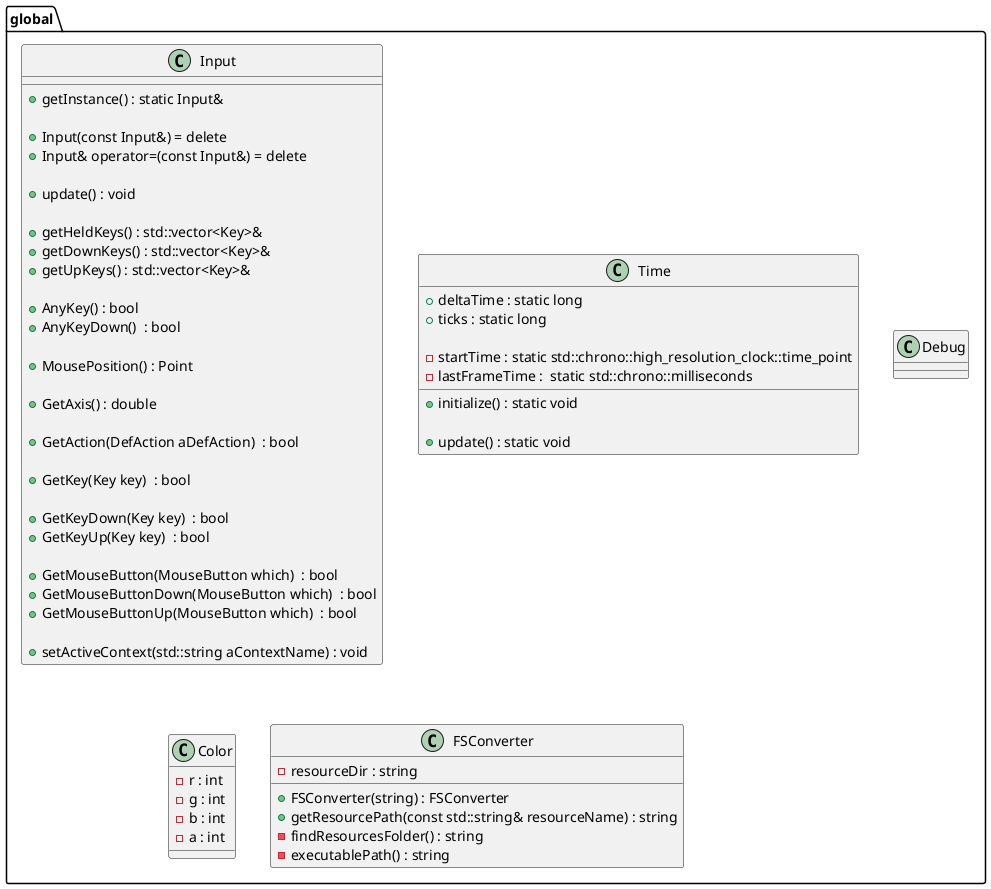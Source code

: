@startuml globalPackageClassDiagram
package global{
class Input{
    + getInstance() : static Input&

    + Input(const Input&) = delete
    + Input& operator=(const Input&) = delete

    + update() : void 

    + getHeldKeys() : std::vector<Key>& 
    + getDownKeys() : std::vector<Key>& 
    + getUpKeys() : std::vector<Key>& 

    + AnyKey() : bool
    + AnyKeyDown()  : bool 

    + MousePosition() : Point 

    + GetAxis() : double 

    + GetAction(DefAction aDefAction)  : bool 

    + GetKey(Key key)  : bool 

    + GetKeyDown(Key key)  : bool 
    + GetKeyUp(Key key)  : bool 

    + GetMouseButton(MouseButton which)  : bool 
    + GetMouseButtonDown(MouseButton which)  : bool 
    + GetMouseButtonUp(MouseButton which)  : bool 

    + setActiveContext(std::string aContextName) : void 
}


class Time{
    + initialize() : static void 

    + update() : static void

    + deltaTime : static long
    + ticks : static long 

    - startTime : static std::chrono::high_resolution_clock::time_point 
    - lastFrameTime :  static std::chrono::milliseconds
}

class Debug{}

class Color{
    - r : int
    - g : int
    - b : int
    - a : int
}

class FSConverter {
    + FSConverter(string) : FSConverter
    + getResourcePath(const std::string& resourceName) : string
    - findResourcesFolder() : string
    - executablePath() : string
    - resourceDir : string
}
}
@enduml